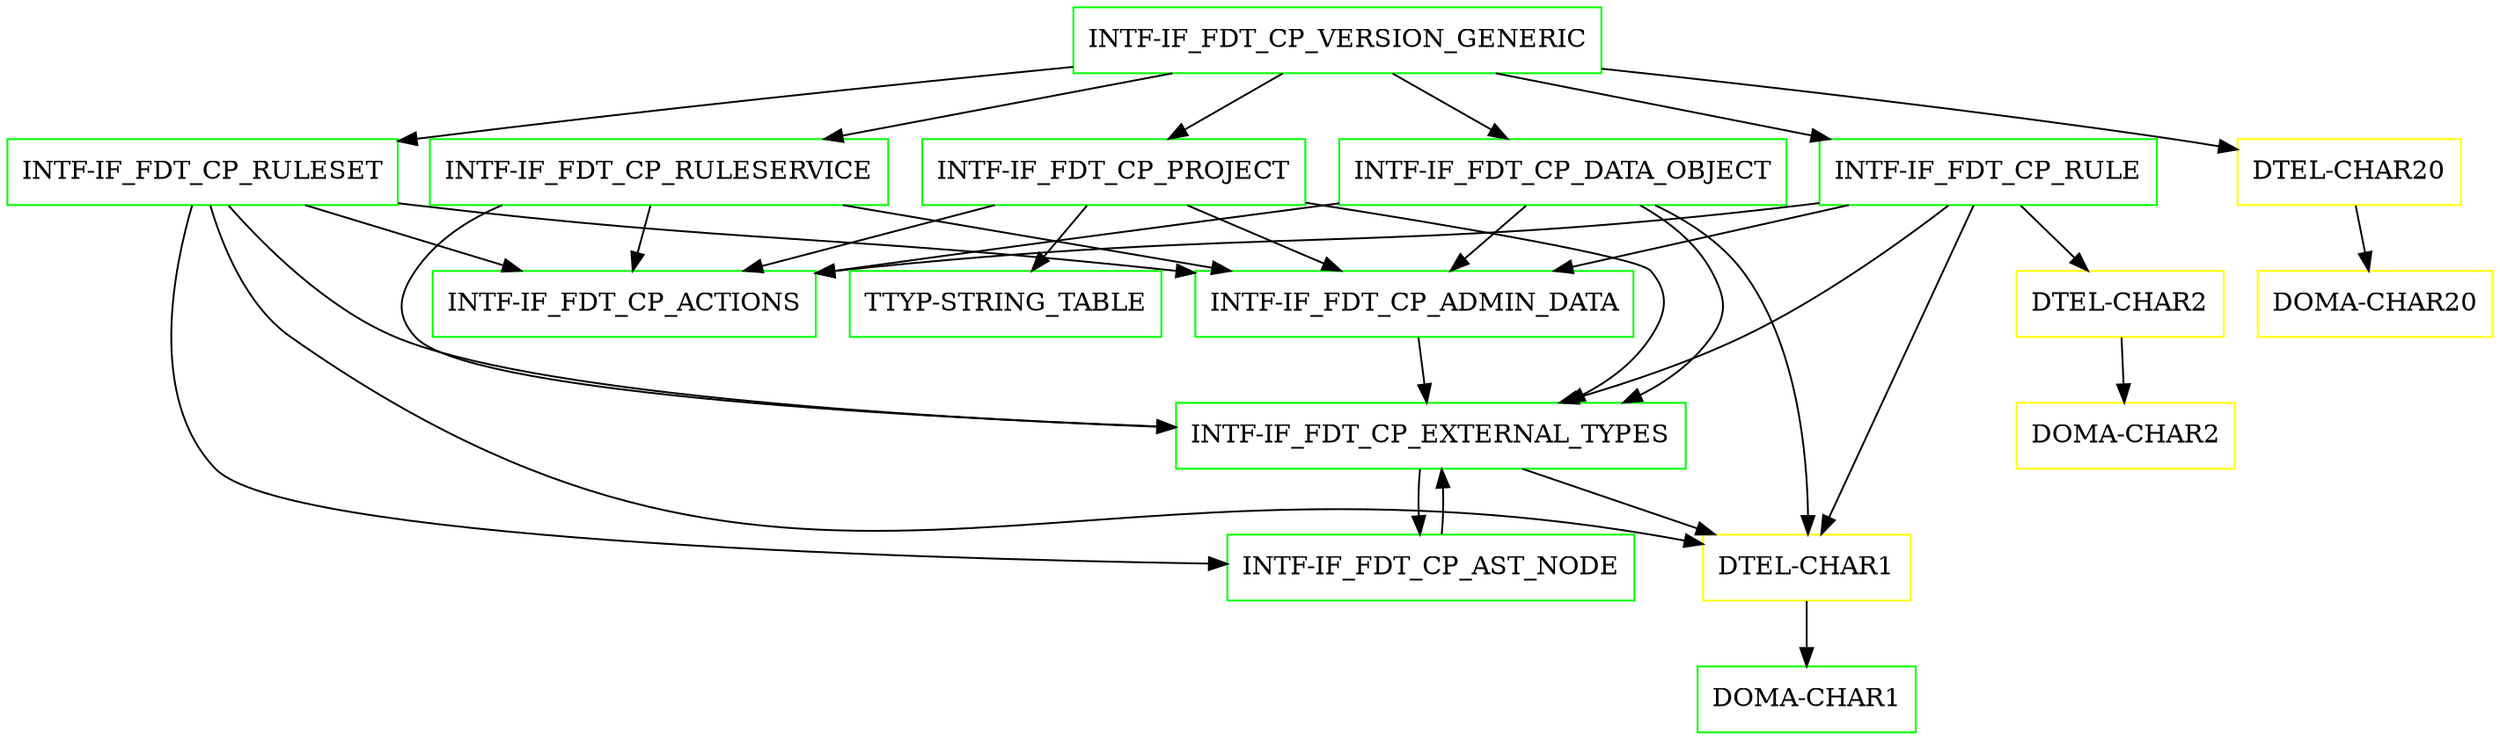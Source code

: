 digraph G {
  "INTF-IF_FDT_CP_VERSION_GENERIC" [shape=box,color=green];
  "INTF-IF_FDT_CP_RULE" [shape=box,color=green,URL="./INTF_IF_FDT_CP_RULE.html"];
  "INTF-IF_FDT_CP_ACTIONS" [shape=box,color=green,URL="./INTF_IF_FDT_CP_ACTIONS.html"];
  "INTF-IF_FDT_CP_ADMIN_DATA" [shape=box,color=green,URL="./INTF_IF_FDT_CP_ADMIN_DATA.html"];
  "INTF-IF_FDT_CP_EXTERNAL_TYPES" [shape=box,color=green,URL="./INTF_IF_FDT_CP_EXTERNAL_TYPES.html"];
  "INTF-IF_FDT_CP_AST_NODE" [shape=box,color=green,URL="./INTF_IF_FDT_CP_AST_NODE.html"];
  "DTEL-CHAR1" [shape=box,color=yellow,URL="./DTEL_CHAR1.html"];
  "DOMA-CHAR1" [shape=box,color=green,URL="./DOMA_CHAR1.html"];
  "DTEL-CHAR2" [shape=box,color=yellow,URL="./DTEL_CHAR2.html"];
  "DOMA-CHAR2" [shape=box,color=yellow,URL="./DOMA_CHAR2.html"];
  "INTF-IF_FDT_CP_RULESET" [shape=box,color=green,URL="./INTF_IF_FDT_CP_RULESET.html"];
  "INTF-IF_FDT_CP_RULESERVICE" [shape=box,color=green,URL="./INTF_IF_FDT_CP_RULESERVICE.html"];
  "INTF-IF_FDT_CP_DATA_OBJECT" [shape=box,color=green,URL="./INTF_IF_FDT_CP_DATA_OBJECT.html"];
  "INTF-IF_FDT_CP_PROJECT" [shape=box,color=green,URL="./INTF_IF_FDT_CP_PROJECT.html"];
  "TTYP-STRING_TABLE" [shape=box,color=green,URL="./TTYP_STRING_TABLE.html"];
  "DTEL-CHAR20" [shape=box,color=yellow,URL="./DTEL_CHAR20.html"];
  "DOMA-CHAR20" [shape=box,color=yellow,URL="./DOMA_CHAR20.html"];
  "INTF-IF_FDT_CP_VERSION_GENERIC" -> "DTEL-CHAR20";
  "INTF-IF_FDT_CP_VERSION_GENERIC" -> "INTF-IF_FDT_CP_PROJECT";
  "INTF-IF_FDT_CP_VERSION_GENERIC" -> "INTF-IF_FDT_CP_DATA_OBJECT";
  "INTF-IF_FDT_CP_VERSION_GENERIC" -> "INTF-IF_FDT_CP_RULESERVICE";
  "INTF-IF_FDT_CP_VERSION_GENERIC" -> "INTF-IF_FDT_CP_RULESET";
  "INTF-IF_FDT_CP_VERSION_GENERIC" -> "INTF-IF_FDT_CP_RULE";
  "INTF-IF_FDT_CP_RULE" -> "DTEL-CHAR2";
  "INTF-IF_FDT_CP_RULE" -> "DTEL-CHAR1";
  "INTF-IF_FDT_CP_RULE" -> "INTF-IF_FDT_CP_EXTERNAL_TYPES";
  "INTF-IF_FDT_CP_RULE" -> "INTF-IF_FDT_CP_ADMIN_DATA";
  "INTF-IF_FDT_CP_RULE" -> "INTF-IF_FDT_CP_ACTIONS";
  "INTF-IF_FDT_CP_ADMIN_DATA" -> "INTF-IF_FDT_CP_EXTERNAL_TYPES";
  "INTF-IF_FDT_CP_EXTERNAL_TYPES" -> "DTEL-CHAR1";
  "INTF-IF_FDT_CP_EXTERNAL_TYPES" -> "INTF-IF_FDT_CP_AST_NODE";
  "INTF-IF_FDT_CP_AST_NODE" -> "INTF-IF_FDT_CP_EXTERNAL_TYPES";
  "DTEL-CHAR1" -> "DOMA-CHAR1";
  "DTEL-CHAR2" -> "DOMA-CHAR2";
  "INTF-IF_FDT_CP_RULESET" -> "DTEL-CHAR1";
  "INTF-IF_FDT_CP_RULESET" -> "INTF-IF_FDT_CP_EXTERNAL_TYPES";
  "INTF-IF_FDT_CP_RULESET" -> "INTF-IF_FDT_CP_AST_NODE";
  "INTF-IF_FDT_CP_RULESET" -> "INTF-IF_FDT_CP_ADMIN_DATA";
  "INTF-IF_FDT_CP_RULESET" -> "INTF-IF_FDT_CP_ACTIONS";
  "INTF-IF_FDT_CP_RULESERVICE" -> "INTF-IF_FDT_CP_EXTERNAL_TYPES";
  "INTF-IF_FDT_CP_RULESERVICE" -> "INTF-IF_FDT_CP_ADMIN_DATA";
  "INTF-IF_FDT_CP_RULESERVICE" -> "INTF-IF_FDT_CP_ACTIONS";
  "INTF-IF_FDT_CP_DATA_OBJECT" -> "DTEL-CHAR1";
  "INTF-IF_FDT_CP_DATA_OBJECT" -> "INTF-IF_FDT_CP_EXTERNAL_TYPES";
  "INTF-IF_FDT_CP_DATA_OBJECT" -> "INTF-IF_FDT_CP_ADMIN_DATA";
  "INTF-IF_FDT_CP_DATA_OBJECT" -> "INTF-IF_FDT_CP_ACTIONS";
  "INTF-IF_FDT_CP_PROJECT" -> "TTYP-STRING_TABLE";
  "INTF-IF_FDT_CP_PROJECT" -> "INTF-IF_FDT_CP_EXTERNAL_TYPES";
  "INTF-IF_FDT_CP_PROJECT" -> "INTF-IF_FDT_CP_ADMIN_DATA";
  "INTF-IF_FDT_CP_PROJECT" -> "INTF-IF_FDT_CP_ACTIONS";
  "DTEL-CHAR20" -> "DOMA-CHAR20";
}
